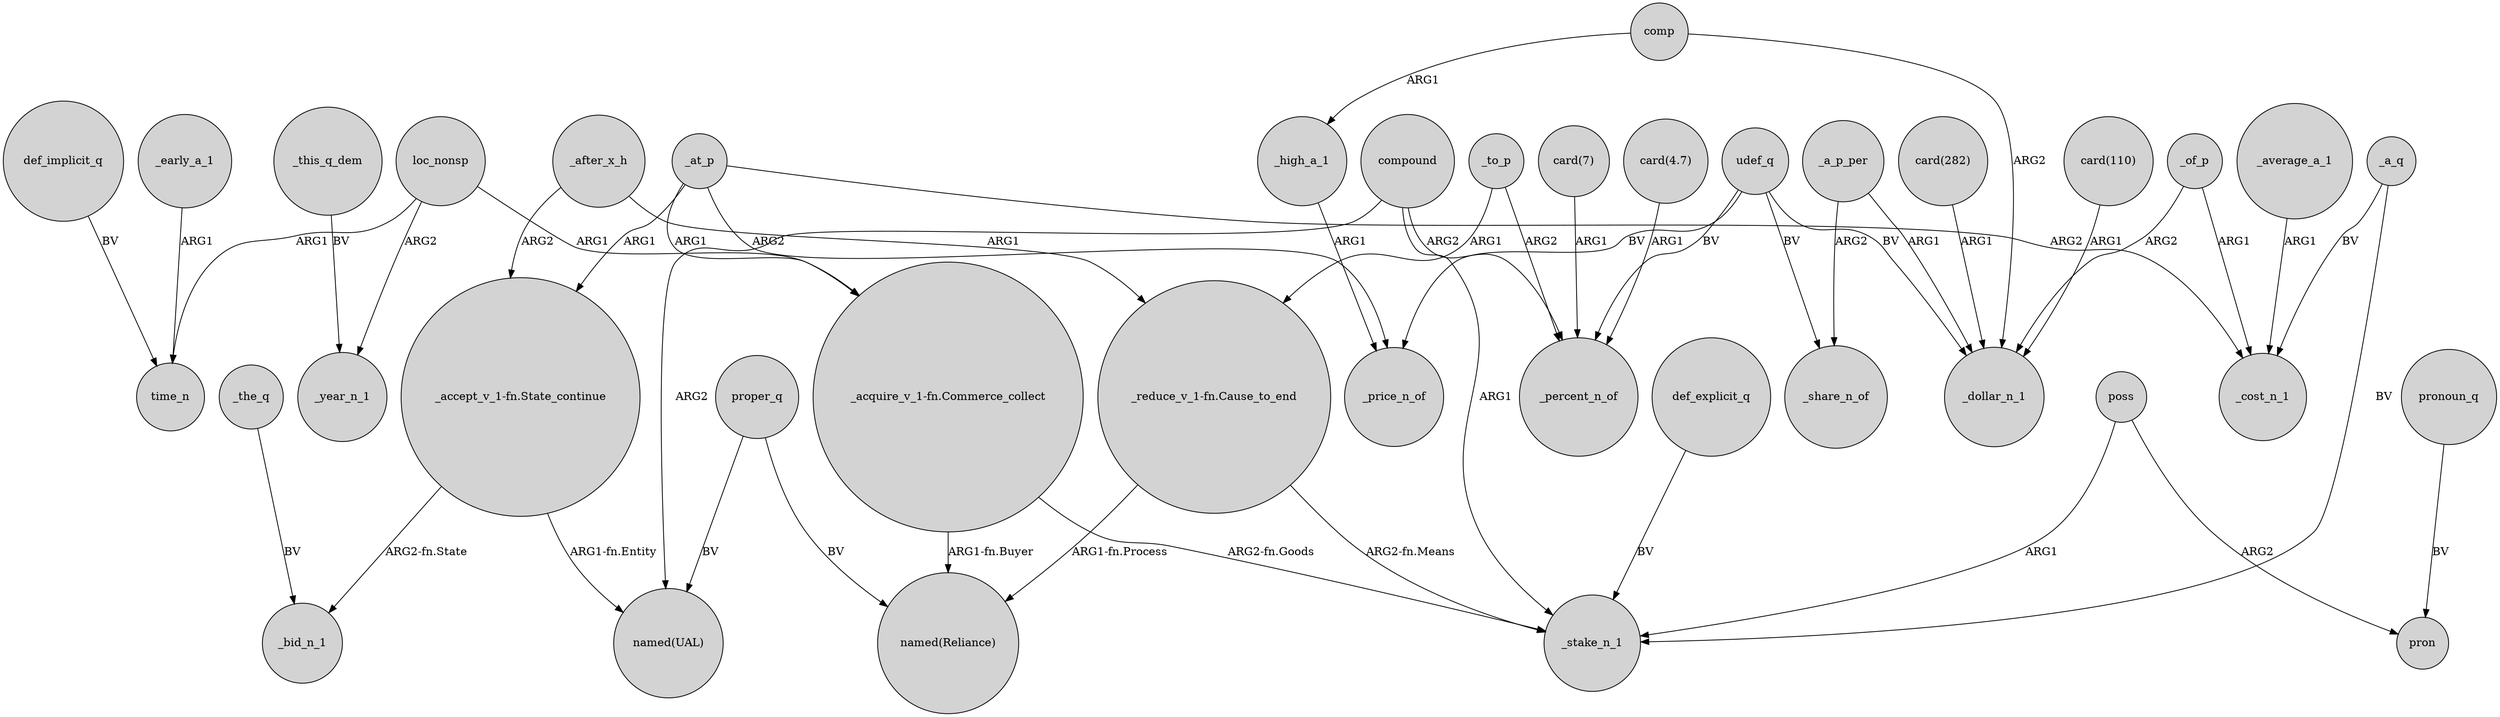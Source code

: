 digraph {
	node [shape=circle style=filled]
	_early_a_1 -> time_n [label=ARG1]
	"card(4.7)" -> _percent_n_of [label=ARG1]
	_at_p -> "_accept_v_1-fn.State_continue" [label=ARG1]
	"card(7)" -> _percent_n_of [label=ARG1]
	"_acquire_v_1-fn.Commerce_collect" -> "named(Reliance)" [label="ARG1-fn.Buyer"]
	"card(282)" -> _dollar_n_1 [label=ARG1]
	comp -> _dollar_n_1 [label=ARG2]
	udef_q -> _price_n_of [label=BV]
	_a_q -> _cost_n_1 [label=BV]
	_of_p -> _cost_n_1 [label=ARG1]
	_at_p -> "_acquire_v_1-fn.Commerce_collect" [label=ARG1]
	loc_nonsp -> "_acquire_v_1-fn.Commerce_collect" [label=ARG1]
	_to_p -> _percent_n_of [label=ARG2]
	loc_nonsp -> _year_n_1 [label=ARG2]
	"card(110)" -> _dollar_n_1 [label=ARG1]
	_high_a_1 -> _price_n_of [label=ARG1]
	proper_q -> "named(UAL)" [label=BV]
	pronoun_q -> pron [label=BV]
	"_accept_v_1-fn.State_continue" -> _bid_n_1 [label="ARG2-fn.State"]
	proper_q -> "named(Reliance)" [label=BV]
	poss -> pron [label=ARG2]
	"_accept_v_1-fn.State_continue" -> "named(UAL)" [label="ARG1-fn.Entity"]
	_a_p_per -> _share_n_of [label=ARG2]
	udef_q -> _percent_n_of [label=BV]
	comp -> _high_a_1 [label=ARG1]
	compound -> _stake_n_1 [label=ARG1]
	udef_q -> _share_n_of [label=BV]
	compound -> _percent_n_of [label=ARG2]
	_average_a_1 -> _cost_n_1 [label=ARG1]
	_at_p -> _price_n_of [label=ARG2]
	def_explicit_q -> _stake_n_1 [label=BV]
	udef_q -> _dollar_n_1 [label=BV]
	_this_q_dem -> _year_n_1 [label=BV]
	loc_nonsp -> time_n [label=ARG1]
	_after_x_h -> "_accept_v_1-fn.State_continue" [label=ARG2]
	_to_p -> "_reduce_v_1-fn.Cause_to_end" [label=ARG1]
	_a_p_per -> _dollar_n_1 [label=ARG1]
	compound -> "named(UAL)" [label=ARG2]
	"_acquire_v_1-fn.Commerce_collect" -> _stake_n_1 [label="ARG2-fn.Goods"]
	"_reduce_v_1-fn.Cause_to_end" -> "named(Reliance)" [label="ARG1-fn.Process"]
	_after_x_h -> "_reduce_v_1-fn.Cause_to_end" [label=ARG1]
	_of_p -> _dollar_n_1 [label=ARG2]
	_at_p -> _cost_n_1 [label=ARG2]
	def_implicit_q -> time_n [label=BV]
	poss -> _stake_n_1 [label=ARG1]
	"_reduce_v_1-fn.Cause_to_end" -> _stake_n_1 [label="ARG2-fn.Means"]
	_a_q -> _stake_n_1 [label=BV]
	_the_q -> _bid_n_1 [label=BV]
}
